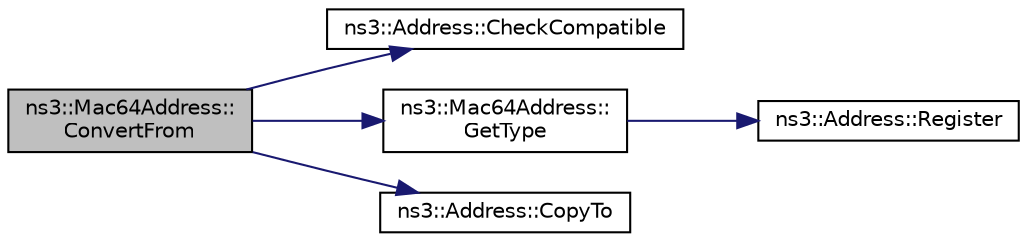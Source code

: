 digraph "ns3::Mac64Address::ConvertFrom"
{
  edge [fontname="Helvetica",fontsize="10",labelfontname="Helvetica",labelfontsize="10"];
  node [fontname="Helvetica",fontsize="10",shape=record];
  rankdir="LR";
  Node1 [label="ns3::Mac64Address::\lConvertFrom",height=0.2,width=0.4,color="black", fillcolor="grey75", style="filled", fontcolor="black"];
  Node1 -> Node2 [color="midnightblue",fontsize="10",style="solid"];
  Node2 [label="ns3::Address::CheckCompatible",height=0.2,width=0.4,color="black", fillcolor="white", style="filled",URL="$d2/d5f/classns3_1_1Address.html#a38688466338cf075e21fe45f7207c51f"];
  Node1 -> Node3 [color="midnightblue",fontsize="10",style="solid"];
  Node3 [label="ns3::Mac64Address::\lGetType",height=0.2,width=0.4,color="black", fillcolor="white", style="filled",URL="$d7/d9c/classns3_1_1Mac64Address.html#aa84ce4d8d0d5b5454778b54757abfaa3",tooltip="Return the Type of address. "];
  Node3 -> Node4 [color="midnightblue",fontsize="10",style="solid"];
  Node4 [label="ns3::Address::Register",height=0.2,width=0.4,color="black", fillcolor="white", style="filled",URL="$d2/d5f/classns3_1_1Address.html#a75d239c79bb3c39d64a8db4f2d3d9b20"];
  Node1 -> Node5 [color="midnightblue",fontsize="10",style="solid"];
  Node5 [label="ns3::Address::CopyTo",height=0.2,width=0.4,color="black", fillcolor="white", style="filled",URL="$d2/d5f/classns3_1_1Address.html#a6d2f5089f145dc5ce1e20abc263d511d",tooltip="Copy the address bytes into a buffer. "];
}

